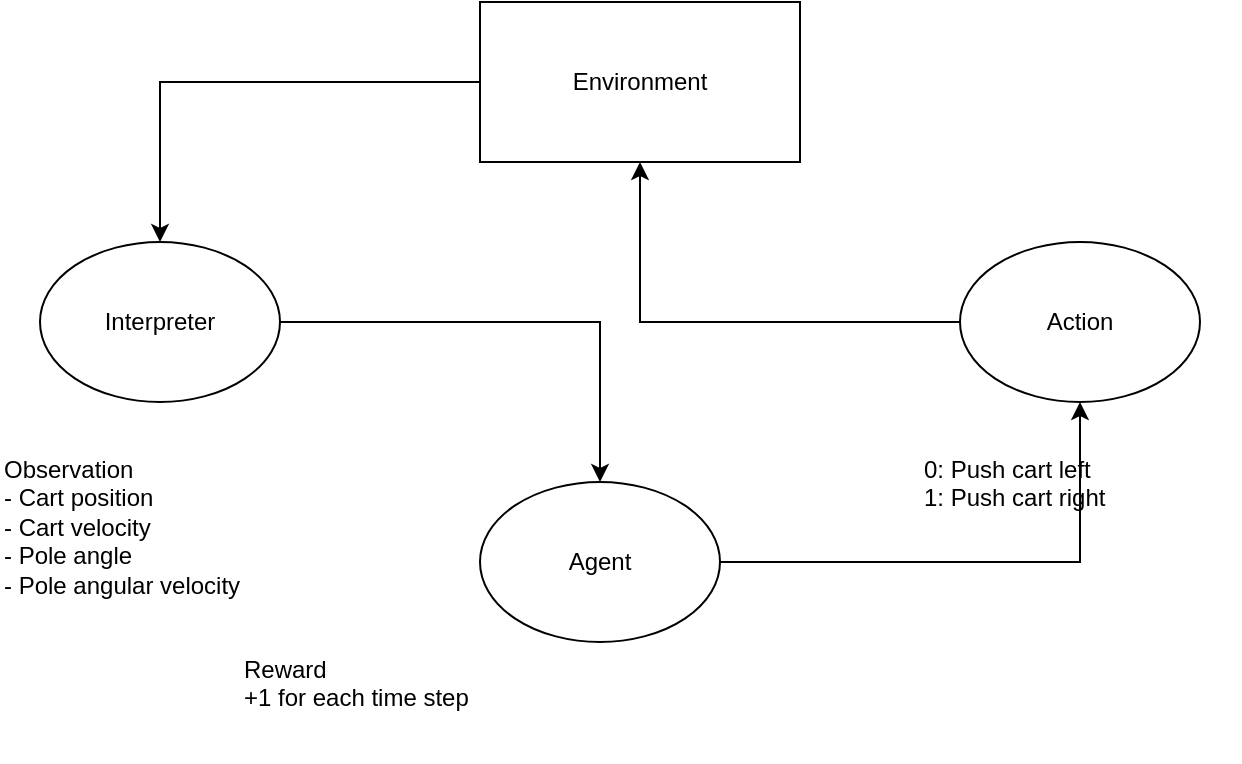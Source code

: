 <mxfile>
  <diagram id="RLLoop" name="Reinforcement Learning Loop">
    <mxGraphModel dx="1020" dy="660" grid="1" gridSize="10" guides="1" tooltips="1" connect="1" arrows="1" fold="1" page="1" pageScale="1" pageWidth="827" pageHeight="1169" math="0" shadow="0">
      <root>
        <mxCell id="0"/>
        <mxCell id="1" parent="0"/>

        <!-- Environment -->
        <mxCell id="env" value="Environment" style="shape=rectangle;whiteSpace=wrap;html=1;fillColor=#ffffff;strokeColor=#000000;" vertex="1" parent="1">
          <mxGeometry x="300" y="40" width="160" height="80" as="geometry"/>
        </mxCell>

        <!-- Interpreter -->
        <mxCell id="interpreter" value="Interpreter" style="shape=ellipse;whiteSpace=wrap;html=1;fillColor=#ffffff;strokeColor=#000000;" vertex="1" parent="1">
          <mxGeometry x="80" y="160" width="120" height="80" as="geometry"/>
        </mxCell>

        <!-- Agent -->
        <mxCell id="agent" value="Agent" style="shape=ellipse;whiteSpace=wrap;html=1;fillColor=#ffffff;strokeColor=#000000;" vertex="1" parent="1">
          <mxGeometry x="300" y="280" width="120" height="80" as="geometry"/>
        </mxCell>

        <!-- Action -->
        <mxCell id="action" value="Action" style="shape=ellipse;whiteSpace=wrap;html=1;fillColor=#ffffff;strokeColor=#000000;" vertex="1" parent="1">
          <mxGeometry x="540" y="160" width="120" height="80" as="geometry"/>
        </mxCell>

        <!-- Labels for observations -->
        <mxCell id="obs" value="Observation&#xa;- Cart position&#xa;- Cart velocity&#xa;- Pole angle&#xa;- Pole angular velocity" style="text;whiteSpace=wrap;html=1;" vertex="1" parent="1">
          <mxGeometry x="60" y="260" width="160" height="100" as="geometry"/>
        </mxCell>

        <!-- Reward -->
        <mxCell id="reward" value="Reward&#xa;+1 for each time step" style="text;whiteSpace=wrap;html=1;" vertex="1" parent="1">
          <mxGeometry x="180" y="360" width="160" height="60" as="geometry"/>
        </mxCell>

        <!-- Action details -->
        <mxCell id="action_details" value="0: Push cart left&#xa;1: Push cart right" style="text;whiteSpace=wrap;html=1;" vertex="1" parent="1">
          <mxGeometry x="520" y="260" width="160" height="60" as="geometry"/>
        </mxCell>

        <!-- Arrows -->
        <mxCell id="arrow1" style="edgeStyle=orthogonalEdgeStyle;rounded=0;orthogonalLoop=1;jettySize=auto;html=1;" edge="1" parent="1" source="env" target="interpreter">
          <mxGeometry relative="1" as="geometry"/>
        </mxCell>
        <mxCell id="arrow2" style="edgeStyle=orthogonalEdgeStyle;rounded=0;orthogonalLoop=1;jettySize=auto;html=1;" edge="1" parent="1" source="interpreter" target="agent">
          <mxGeometry relative="1" as="geometry"/>
        </mxCell>
        <mxCell id="arrow3" style="edgeStyle=orthogonalEdgeStyle;rounded=0;orthogonalLoop=1;jettySize=auto;html=1;" edge="1" parent="1" source="agent" target="action">
          <mxGeometry relative="1" as="geometry"/>
        </mxCell>
        <mxCell id="arrow4" style="edgeStyle=orthogonalEdgeStyle;rounded=0;orthogonalLoop=1;jettySize=auto;html=1;" edge="1" parent="1" source="action" target="env">
          <mxGeometry relative="1" as="geometry"/>
        </mxCell>

      </root>
    </mxGraphModel>
  </diagram>
</mxfile>
